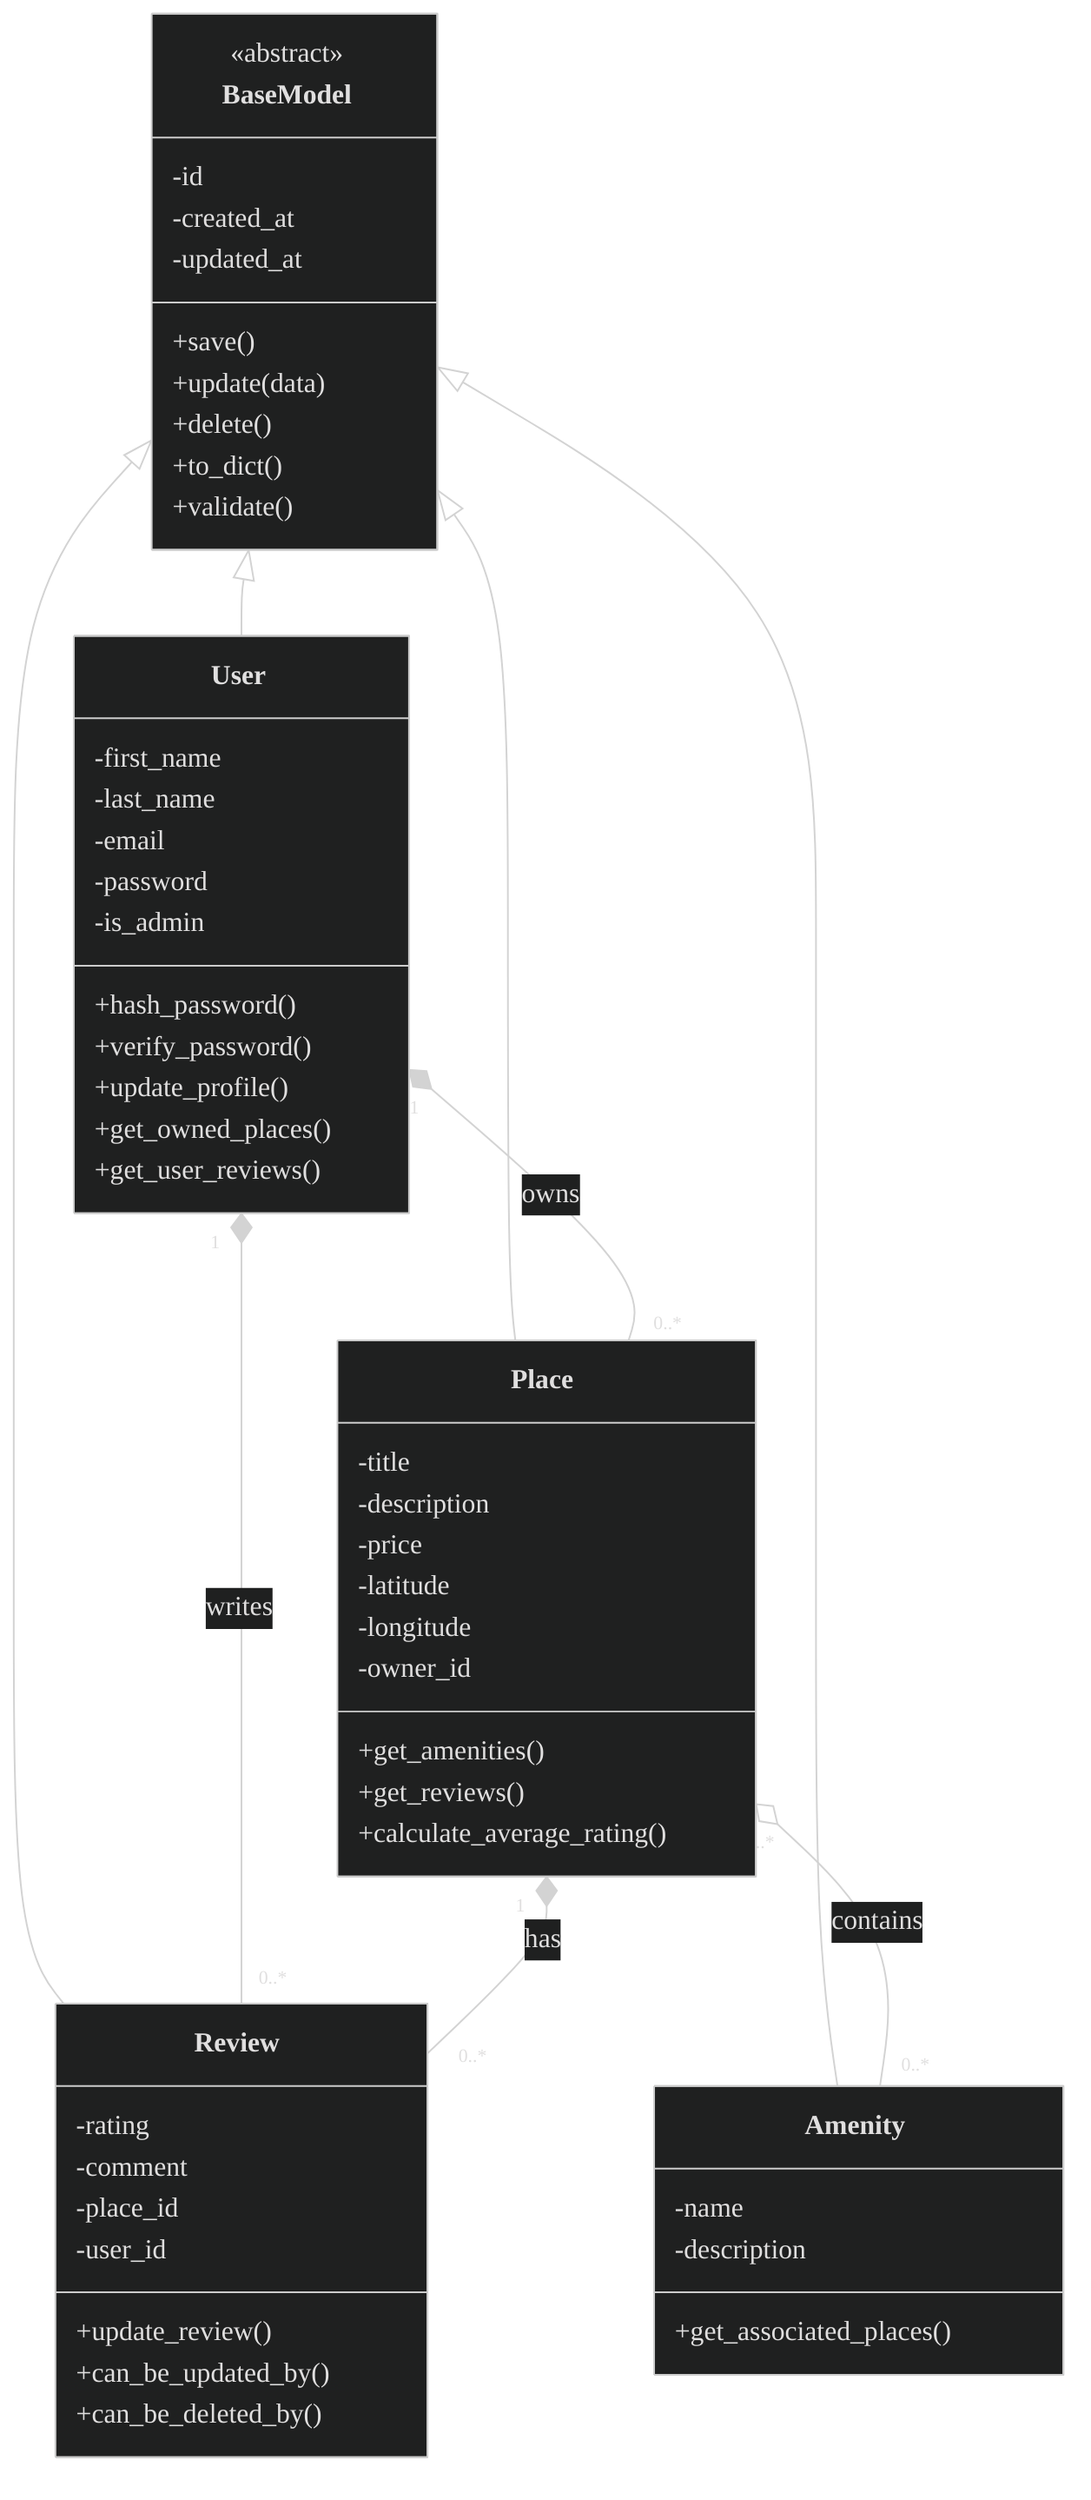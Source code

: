 %%{init: {
  "theme": "dark",
  "themeVariables": {
    "primaryColor": "#1f78b4",
    "edgeLabelBackground": "#1e1e1e",
    "clusterBkg": "#2b2b2b",
    "fontSize": "16px",
    "fontFamily": "Cairo, sans-serif"
  }
}}%%

classDiagram
    class BaseModel {
        <<abstract>>
        -id
        -created_at
        -updated_at
        +save()
        +update(data)
        +delete()
        +to_dict()
        +validate()
    }

    class User {
        -first_name
        -last_name
        -email
        -password
        -is_admin
        +hash_password()
        +verify_password()
        +update_profile()
        +get_owned_places()
        +get_user_reviews()
    }

    class Place {
        -title
        -description
        -price
        -latitude
        -longitude
        -owner_id
        +get_amenities()
        +get_reviews()
        +calculate_average_rating()
    }

    class Review {
        -rating
        -comment
        -place_id
        -user_id
        +update_review()
        +can_be_updated_by()
        +can_be_deleted_by()
    }

    class Amenity {
        -name
        -description
        +get_associated_places()
    }

    %% Inheritance Relationships
    BaseModel <|-- User
    BaseModel <|-- Place
    BaseModel <|-- Review
    BaseModel <|-- Amenity

    %% Domain Model Relationships
    User "1" *-- "0..*" Place : owns
    User "1" *-- "0..*" Review : writes
    Place "1" *-- "0..*" Review : has
    Place "0..*" o-- "0..*" Amenity : contains